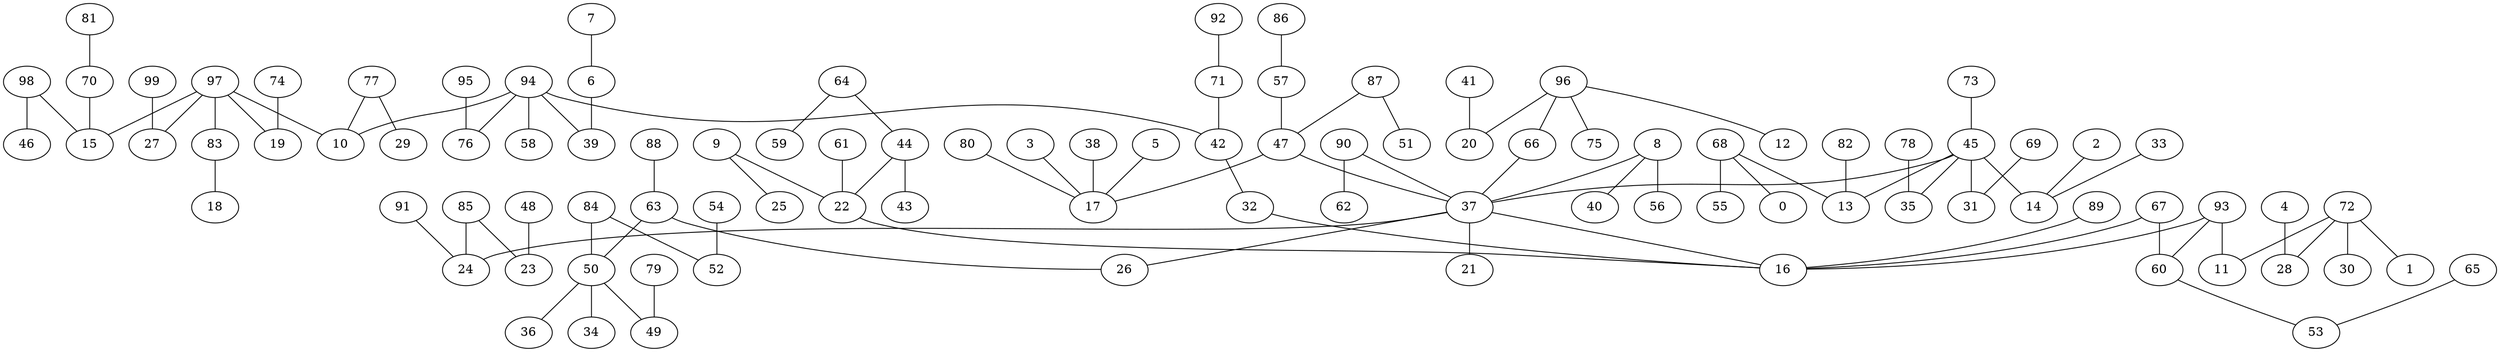 digraph GG_graph {

subgraph G_graph {
edge [color = black]
"98" -> "46" [dir = none]
"98" -> "15" [dir = none]
"4" -> "28" [dir = none]
"5" -> "17" [dir = none]
"78" -> "35" [dir = none]
"91" -> "24" [dir = none]
"87" -> "51" [dir = none]
"87" -> "47" [dir = none]
"48" -> "23" [dir = none]
"41" -> "20" [dir = none]
"54" -> "52" [dir = none]
"82" -> "13" [dir = none]
"79" -> "49" [dir = none]
"80" -> "17" [dir = none]
"72" -> "28" [dir = none]
"72" -> "30" [dir = none]
"72" -> "1" [dir = none]
"72" -> "11" [dir = none]
"65" -> "53" [dir = none]
"7" -> "6" [dir = none]
"92" -> "71" [dir = none]
"83" -> "18" [dir = none]
"85" -> "23" [dir = none]
"85" -> "24" [dir = none]
"22" -> "16" [dir = none]
"70" -> "15" [dir = none]
"66" -> "37" [dir = none]
"95" -> "76" [dir = none]
"69" -> "31" [dir = none]
"81" -> "70" [dir = none]
"8" -> "56" [dir = none]
"8" -> "40" [dir = none]
"8" -> "37" [dir = none]
"99" -> "27" [dir = none]
"74" -> "19" [dir = none]
"32" -> "16" [dir = none]
"57" -> "47" [dir = none]
"45" -> "31" [dir = none]
"45" -> "35" [dir = none]
"45" -> "14" [dir = none]
"45" -> "13" [dir = none]
"45" -> "37" [dir = none]
"93" -> "11" [dir = none]
"93" -> "60" [dir = none]
"93" -> "16" [dir = none]
"9" -> "25" [dir = none]
"9" -> "22" [dir = none]
"37" -> "24" [dir = none]
"37" -> "21" [dir = none]
"37" -> "26" [dir = none]
"37" -> "16" [dir = none]
"97" -> "83" [dir = none]
"97" -> "19" [dir = none]
"97" -> "27" [dir = none]
"97" -> "15" [dir = none]
"97" -> "10" [dir = none]
"3" -> "17" [dir = none]
"94" -> "39" [dir = none]
"94" -> "10" [dir = none]
"94" -> "58" [dir = none]
"94" -> "76" [dir = none]
"94" -> "42" [dir = none]
"44" -> "43" [dir = none]
"44" -> "22" [dir = none]
"42" -> "32" [dir = none]
"77" -> "29" [dir = none]
"77" -> "10" [dir = none]
"90" -> "62" [dir = none]
"90" -> "37" [dir = none]
"63" -> "50" [dir = none]
"63" -> "26" [dir = none]
"47" -> "17" [dir = none]
"47" -> "37" [dir = none]
"96" -> "75" [dir = none]
"96" -> "20" [dir = none]
"96" -> "12" [dir = none]
"96" -> "66" [dir = none]
"89" -> "16" [dir = none]
"60" -> "53" [dir = none]
"73" -> "45" [dir = none]
"86" -> "57" [dir = none]
"64" -> "59" [dir = none]
"64" -> "44" [dir = none]
"2" -> "14" [dir = none]
"50" -> "34" [dir = none]
"50" -> "49" [dir = none]
"50" -> "36" [dir = none]
"67" -> "16" [dir = none]
"68" -> "0" [dir = none]
"68" -> "55" [dir = none]
"68" -> "13" [dir = none]
"84" -> "52" [dir = none]
"84" -> "50" [dir = none]
"38" -> "17" [dir = none]
"61" -> "22" [dir = none]
"6" -> "39" [dir = none]
"33" -> "14" [dir = none]
"88" -> "63" [dir = none]
"71" -> "42" [dir = none]
"67" -> "60" [dir = none]
}

}
